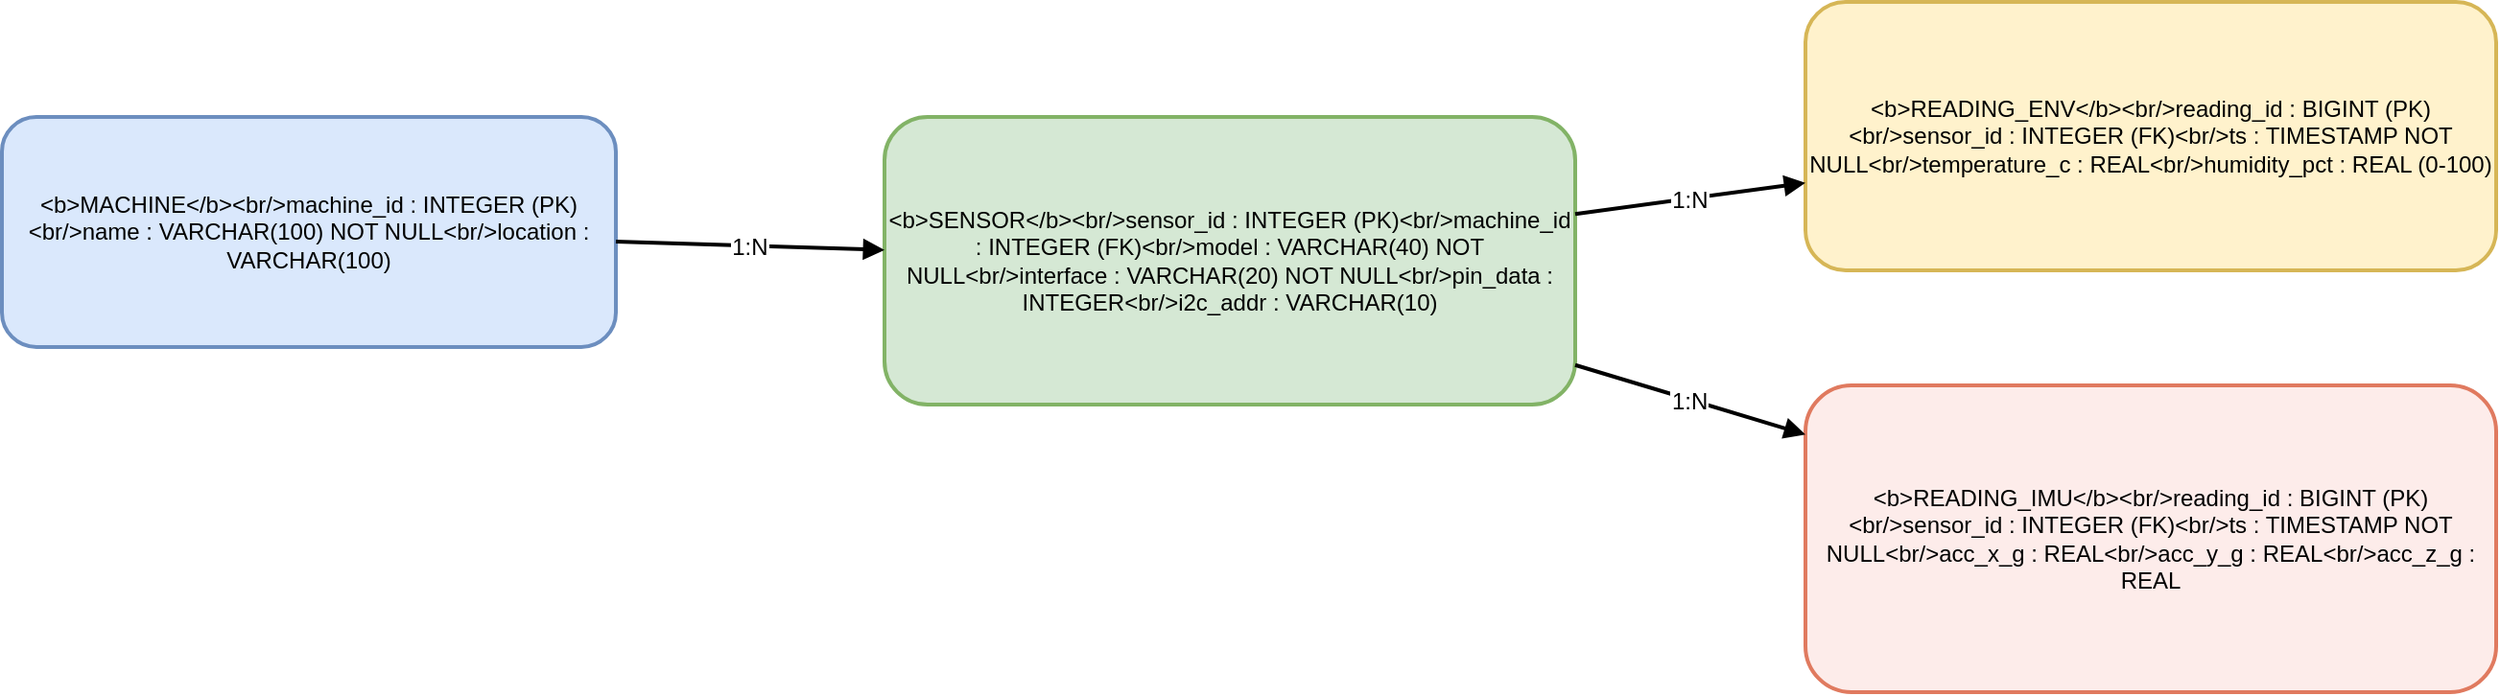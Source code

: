 <mxfile version="20.8.23" type="device">
  <diagram id="ERD" name="DER - Sensors DB">
    <mxGraphModel dx="1800" dy="1200" grid="1" gridSize="10" guides="1" tooltips="1" connect="1" arrows="1" fold="1" page="1" pageScale="1" pageWidth="1920" pageHeight="1080" math="0" shadow="0">
      <root>
        <mxCell id="0"/>
        <mxCell id="1" parent="0"/>
        
        <!-- MACHINE entity -->
        <mxCell id="machine" value="&lt;b&gt;MACHINE&lt;/b&gt;&lt;br/&gt;machine_id : INTEGER (PK)&lt;br/&gt;name : VARCHAR(100) NOT NULL&lt;br/&gt;location : VARCHAR(100)" style="shape=rectangle;whiteSpace=wrap;rounded=1;glass=0;shadow=0;strokeWidth=2;fillColor=#dae8fc;strokeColor=#6c8ebf;fontSize=12;" vertex="1" parent="1">
          <mxGeometry x="120" y="120" width="320" height="120" as="geometry"/>
        </mxCell>

        <!-- SENSOR entity -->
        <mxCell id="sensor" value="&lt;b&gt;SENSOR&lt;/b&gt;&lt;br/&gt;sensor_id : INTEGER (PK)&lt;br/&gt;machine_id : INTEGER (FK)&lt;br/&gt;model : VARCHAR(40) NOT NULL&lt;br/&gt;interface : VARCHAR(20) NOT NULL&lt;br/&gt;pin_data : INTEGER&lt;br/&gt;i2c_addr : VARCHAR(10)" style="shape=rectangle;whiteSpace=wrap;rounded=1;glass=0;shadow=0;strokeWidth=2;fillColor=#d5e8d4;strokeColor=#82b366;fontSize=12;" vertex="1" parent="1">
          <mxGeometry x="580" y="120" width="360" height="150" as="geometry"/>
        </mxCell>

        <!-- READING_ENV entity -->
        <mxCell id="reading_env" value="&lt;b&gt;READING_ENV&lt;/b&gt;&lt;br/&gt;reading_id : BIGINT (PK)&lt;br/&gt;sensor_id : INTEGER (FK)&lt;br/&gt;ts : TIMESTAMP NOT NULL&lt;br/&gt;temperature_c : REAL&lt;br/&gt;humidity_pct : REAL (0-100)" style="shape=rectangle;whiteSpace=wrap;rounded=1;glass=0;shadow=0;strokeWidth=2;fillColor=#fff2cc;strokeColor=#d6b656;fontSize=12;" vertex="1" parent="1">
          <mxGeometry x="1060" y="60" width="360" height="140" as="geometry"/>
        </mxCell>

        <!-- READING_IMU entity -->
        <mxCell id="reading_imu" value="&lt;b&gt;READING_IMU&lt;/b&gt;&lt;br/&gt;reading_id : BIGINT (PK)&lt;br/&gt;sensor_id : INTEGER (FK)&lt;br/&gt;ts : TIMESTAMP NOT NULL&lt;br/&gt;acc_x_g : REAL&lt;br/&gt;acc_y_g : REAL&lt;br/&gt;acc_z_g : REAL" style="shape=rectangle;whiteSpace=wrap;rounded=1;glass=0;shadow=0;strokeWidth=2;fillColor=#fdecea;strokeColor=#e07a5f;fontSize=12;" vertex="1" parent="1">
          <mxGeometry x="1060" y="260" width="360" height="160" as="geometry"/>
        </mxCell>

        <!-- Relationships -->
        <!-- MACHINE 1..N SENSOR -->
        <mxCell id="rel_machine_sensor" value="1:N" style="endArrow=block;endFill=1;strokeWidth=2;rounded=0;fontSize=12;labelBackgroundColor=#ffffff;" edge="1" parent="1" source="machine" target="sensor">
          <mxGeometry relative="1" as="geometry">
            <mxPoint x="460" y="180" as="sourcePoint"/>
            <mxPoint x="580" y="195" as="targetPoint"/>
          </mxGeometry>
        </mxCell>

        <!-- SENSOR 1..N READING_ENV -->
        <mxCell id="rel_sensor_env" value="1:N" style="endArrow=block;endFill=1;strokeWidth=2;rounded=0;fontSize=12;labelBackgroundColor=#ffffff;" edge="1" parent="1" source="sensor" target="reading_env">
          <mxGeometry relative="1" as="geometry">
            <mxPoint x="940" y="140" as="sourcePoint"/>
            <mxPoint x="1060" y="130" as="targetPoint"/>
          </mxGeometry>
        </mxCell>

        <!-- SENSOR 1..N READING_IMU -->
        <mxCell id="rel_sensor_imu" value="1:N" style="endArrow=block;endFill=1;strokeWidth=2;rounded=0;fontSize=12;labelBackgroundColor=#ffffff;" edge="1" parent="1" source="sensor" target="reading_imu">
          <mxGeometry relative="1" as="geometry">
            <mxPoint x="940" y="220" as="sourcePoint"/>
            <mxPoint x="1060" y="320" as="targetPoint"/>
          </mxGeometry>
        </mxCell>

      </root>
    </mxGraphModel>
  </diagram>
</mxfile>
